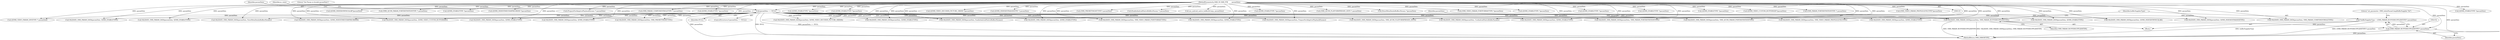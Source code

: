 digraph "0_Android_46e305be6e670a5a0041b0b4861122a0f1aabefa_2@pointer" {
"1002149" [label="(Call,*bufferSupplierType = (OMX_PARAM_BUFFERSUPPLIERTYPE*) paramData)"];
"1002151" [label="(Call,(OMX_PARAM_BUFFERSUPPLIERTYPE*) paramData)"];
"1002145" [label="(Call,VALIDATE_OMX_PARAM_DATA(paramData, OMX_PARAM_BUFFERSUPPLIERTYPE))"];
"1000137" [label="(Call,paramData == NULL)"];
"1000113" [label="(MethodParameterIn,OMX_IN OMX_PTR        paramData)"];
"1002765" [label="(Call,VALIDATE_OMX_PARAM_DATA(paramData, StoreMetaDataInBuffersParams))"];
"1002365" [label="(Call,(QOMX_ENABLETYPE *)paramData)"];
"1002311" [label="(Call,VALIDATE_OMX_PARAM_DATA(paramData, QOMX_ENABLETYPE))"];
"1002151" [label="(Call,(OMX_PARAM_BUFFERSUPPLIERTYPE*) paramData)"];
"1002892" [label="(Call,(QOMX_INDEXDOWNSCALAR*)paramData)"];
"1002386" [label="(Call,VALIDATE_OMX_PARAM_DATA(paramData, QOMX_ENABLETYPE))"];
"1002155" [label="(Literal,\"set_parameter: OMX_IndexParamCompBufferSupplier %d\")"];
"1001563" [label="(Call,(OMX_QCOM_PARAM_PORTDEFINITIONTYPE *) paramData)"];
"1002320" [label="(Call,(QOMX_ENABLETYPE *)paramData)"];
"1002692" [label="(Call,(QOMX_INDEXTIMESTAMPREORDER *)paramData)"];
"1000137" [label="(Call,paramData == NULL)"];
"1002982" [label="(Call,(PrepareForAdaptivePlaybackParams *) paramData)"];
"1002416" [label="(Call,VALIDATE_OMX_PARAM_DATA(paramData, QOMX_ENABLETYPE))"];
"1002356" [label="(Call,VALIDATE_OMX_PARAM_DATA(paramData, QOMX_ENABLETYPE))"];
"1001690" [label="(Call,(OMX_PARAM_COMPONENTROLETYPE *) paramData)"];
"1002350" [label="(Call,(QOMX_ENABLETYPE *)paramData)"];
"1002675" [label="(Call,VALIDATE_OMX_PARAM_DATA(paramData, UseAndroidNativeBufferParams))"];
"1002641" [label="(Call,VALIDATE_OMX_PARAM_DATA(paramData, EnableAndroidNativeBuffersParams))"];
"1002440" [label="(Call,(QOMX_ENABLETYPE *)paramData)"];
"1002425" [label="(Call,(QOMX_ENABLETYPE *)paramData)"];
"1002145" [label="(Call,VALIDATE_OMX_PARAM_DATA(paramData, OMX_PARAM_BUFFERSUPPLIERTYPE))"];
"1001684" [label="(Call,VALIDATE_OMX_PARAM_DATA(paramData, OMX_PARAM_COMPONENTROLETYPE))"];
"1000142" [label="(Literal,\"Get Param in Invalid paramData\")"];
"1001386" [label="(Call,VALIDATE_OMX_PARAM_DATA(paramData, OMX_VIDEO_PARAM_PORTFORMATTYPE))"];
"1002371" [label="(Call,VALIDATE_OMX_PARAM_DATA(paramData, QOMX_ENABLETYPE))"];
"1002450" [label="(Call,(QOMX_VIDEO_PARAM_DIVXTYPE *) paramData)"];
"1002146" [label="(Identifier,paramData)"];
"1002974" [label="(Call,VALIDATE_OMX_PARAM_DATA(paramData, PrepareForAdaptivePlaybackParams))"];
"1002150" [label="(Identifier,bufferSupplierType)"];
"1000138" [label="(Identifier,paramData)"];
"1002296" [label="(Call,VALIDATE_OMX_PARAM_DATA(paramData, QOMX_ENABLETYPE))"];
"1002341" [label="(Call,VALIDATE_OMX_PARAM_DATA(paramData, QOMX_ENABLETYPE))"];
"1002686" [label="(Call,VALIDATE_OMX_PARAM_DATA(paramData, QOMX_INDEXTIMESTAMPREORDER))"];
"1003055" [label="(Call,VALIDATE_OMX_PARAM_DATA(paramData, QOMX_VIDEO_CUSTOM_BUFFERSIZE))"];
"1002221" [label="(Call,(QOMX_VIDEO_DECODER_PICTURE_ORDER *)paramData)"];
"1002600" [label="(Call,(QOMX_INDEXEXTRADATATYPE *) paramData)"];
"1002326" [label="(Call,VALIDATE_OMX_PARAM_DATA(paramData, QOMX_ENABLETYPE))"];
"1002215" [label="(Call,VALIDATE_OMX_PARAM_DATA(paramData, QOMX_VIDEO_DECODER_PICTURE_ORDER))"];
"1002594" [label="(Call,VALIDATE_OMX_PARAM_DATA(paramData, QOMX_INDEXEXTRADATATYPE))"];
"1002111" [label="(Call,(OMX_PRIORITYMGMTTYPE*) paramData)"];
"1002096" [label="(Call,VALIDATE_OMX_PARAM_DATA(paramData, OMX_PRIORITYMGMTTYPE))"];
"1002647" [label="(Call,(EnableAndroidNativeBuffersParams *) paramData)"];
"1002680" [label="(Call,use_android_native_buffer(hComp, paramData))"];
"1000139" [label="(Identifier,NULL)"];
"1002380" [label="(Call,(QOMX_ENABLETYPE *)paramData)"];
"1002431" [label="(Call,VALIDATE_OMX_PARAM_DATA(paramData, QOMX_ENABLETYPE))"];
"1002464" [label="(Call,(OMX_QCOM_PLATFORMPRIVATE_EXTN *) paramData)"];
"1002771" [label="(Call,(StoreMetaDataInBuffersParams *)paramData)"];
"1000148" [label="(Identifier,m_state)"];
"1002736" [label="(Call,VALIDATE_OMX_PARAM_DATA(paramData, OMX_VIDEO_PARAM_PROFILELEVELTYPE))"];
"1000113" [label="(MethodParameterIn,OMX_IN OMX_PTR        paramData)"];
"1002153" [label="(Identifier,paramData)"];
"1001392" [label="(Call,(OMX_VIDEO_PARAM_PORTFORMATTYPE *)paramData)"];
"1002147" [label="(Identifier,OMX_PARAM_BUFFERSUPPLIERTYPE)"];
"1002410" [label="(Call,(QOMX_ENABLETYPE *)paramData)"];
"1002401" [label="(Call,VALIDATE_OMX_PARAM_DATA(paramData, QOMX_ENABLETYPE))"];
"1002456" [label="(Call,VALIDATE_OMX_PARAM_DATA(paramData, OMX_QCOM_PLATFORMPRIVATE_EXTN))"];
"1002395" [label="(Call,(QOMX_ENABLETYPE *)paramData)"];
"1003158" [label="(MethodReturn,OMX_ERRORTYPE)"];
"1000179" [label="(Call,VALIDATE_OMX_PARAM_DATA(paramData, OMX_PARAM_PORTDEFINITIONTYPE))"];
"1002335" [label="(Call,(QOMX_ENABLETYPE *)paramData)"];
"1002305" [label="(Call,(QOMX_ENABLETYPE *)paramData)"];
"1002149" [label="(Call,*bufferSupplierType = (OMX_PARAM_BUFFERSUPPLIERTYPE*) paramData)"];
"1003063" [label="(Call,(QOMX_VIDEO_CUSTOM_BUFFERSIZE*)paramData)"];
"1000185" [label="(Call,(OMX_PARAM_PORTDEFINITIONTYPE *) paramData)"];
"1001557" [label="(Call,VALIDATE_OMX_PARAM_DATA(paramData, OMX_QCOM_PARAM_PORTDEFINITIONTYPE))"];
"1002886" [label="(Call,VALIDATE_OMX_PARAM_DATA(paramData, QOMX_INDEXDOWNSCALAR))"];
"1002742" [label="(Call,(OMX_VIDEO_PARAM_PROFILELEVELTYPE*)paramData)"];
"1002144" [label="(Block,)"];
"1000136" [label="(ControlStructure,if (paramData == NULL))"];
"1002149" -> "1002144"  [label="AST: "];
"1002149" -> "1002151"  [label="CFG: "];
"1002150" -> "1002149"  [label="AST: "];
"1002151" -> "1002149"  [label="AST: "];
"1002155" -> "1002149"  [label="CFG: "];
"1002149" -> "1003158"  [label="DDG: (OMX_PARAM_BUFFERSUPPLIERTYPE*) paramData"];
"1002149" -> "1003158"  [label="DDG: bufferSupplierType"];
"1002151" -> "1002149"  [label="DDG: paramData"];
"1002151" -> "1002153"  [label="CFG: "];
"1002152" -> "1002151"  [label="AST: "];
"1002153" -> "1002151"  [label="AST: "];
"1002151" -> "1003158"  [label="DDG: paramData"];
"1002145" -> "1002151"  [label="DDG: paramData"];
"1000113" -> "1002151"  [label="DDG: paramData"];
"1002145" -> "1002144"  [label="AST: "];
"1002145" -> "1002147"  [label="CFG: "];
"1002146" -> "1002145"  [label="AST: "];
"1002147" -> "1002145"  [label="AST: "];
"1002150" -> "1002145"  [label="CFG: "];
"1002145" -> "1003158"  [label="DDG: VALIDATE_OMX_PARAM_DATA(paramData, OMX_PARAM_BUFFERSUPPLIERTYPE)"];
"1002145" -> "1003158"  [label="DDG: OMX_PARAM_BUFFERSUPPLIERTYPE"];
"1000137" -> "1002145"  [label="DDG: paramData"];
"1000113" -> "1002145"  [label="DDG: paramData"];
"1000137" -> "1000136"  [label="AST: "];
"1000137" -> "1000139"  [label="CFG: "];
"1000138" -> "1000137"  [label="AST: "];
"1000139" -> "1000137"  [label="AST: "];
"1000142" -> "1000137"  [label="CFG: "];
"1000148" -> "1000137"  [label="CFG: "];
"1000137" -> "1003158"  [label="DDG: NULL"];
"1000137" -> "1003158"  [label="DDG: paramData"];
"1000137" -> "1003158"  [label="DDG: paramData == NULL"];
"1000113" -> "1000137"  [label="DDG: paramData"];
"1000137" -> "1000179"  [label="DDG: paramData"];
"1000137" -> "1001386"  [label="DDG: paramData"];
"1000137" -> "1001557"  [label="DDG: paramData"];
"1000137" -> "1001684"  [label="DDG: paramData"];
"1000137" -> "1002096"  [label="DDG: paramData"];
"1000137" -> "1002215"  [label="DDG: paramData"];
"1000137" -> "1002296"  [label="DDG: paramData"];
"1000137" -> "1002311"  [label="DDG: paramData"];
"1000137" -> "1002326"  [label="DDG: paramData"];
"1000137" -> "1002341"  [label="DDG: paramData"];
"1000137" -> "1002356"  [label="DDG: paramData"];
"1000137" -> "1002371"  [label="DDG: paramData"];
"1000137" -> "1002386"  [label="DDG: paramData"];
"1000137" -> "1002401"  [label="DDG: paramData"];
"1000137" -> "1002416"  [label="DDG: paramData"];
"1000137" -> "1002431"  [label="DDG: paramData"];
"1000137" -> "1002450"  [label="DDG: paramData"];
"1000137" -> "1002456"  [label="DDG: paramData"];
"1000137" -> "1002594"  [label="DDG: paramData"];
"1000137" -> "1002641"  [label="DDG: paramData"];
"1000137" -> "1002675"  [label="DDG: paramData"];
"1000137" -> "1002686"  [label="DDG: paramData"];
"1000137" -> "1002736"  [label="DDG: paramData"];
"1000137" -> "1002765"  [label="DDG: paramData"];
"1000137" -> "1002886"  [label="DDG: paramData"];
"1000137" -> "1002974"  [label="DDG: paramData"];
"1000137" -> "1003055"  [label="DDG: paramData"];
"1000113" -> "1000110"  [label="AST: "];
"1000113" -> "1003158"  [label="DDG: paramData"];
"1000113" -> "1000179"  [label="DDG: paramData"];
"1000113" -> "1000185"  [label="DDG: paramData"];
"1000113" -> "1001386"  [label="DDG: paramData"];
"1000113" -> "1001392"  [label="DDG: paramData"];
"1000113" -> "1001557"  [label="DDG: paramData"];
"1000113" -> "1001563"  [label="DDG: paramData"];
"1000113" -> "1001684"  [label="DDG: paramData"];
"1000113" -> "1001690"  [label="DDG: paramData"];
"1000113" -> "1002096"  [label="DDG: paramData"];
"1000113" -> "1002111"  [label="DDG: paramData"];
"1000113" -> "1002215"  [label="DDG: paramData"];
"1000113" -> "1002221"  [label="DDG: paramData"];
"1000113" -> "1002296"  [label="DDG: paramData"];
"1000113" -> "1002305"  [label="DDG: paramData"];
"1000113" -> "1002311"  [label="DDG: paramData"];
"1000113" -> "1002320"  [label="DDG: paramData"];
"1000113" -> "1002326"  [label="DDG: paramData"];
"1000113" -> "1002335"  [label="DDG: paramData"];
"1000113" -> "1002341"  [label="DDG: paramData"];
"1000113" -> "1002350"  [label="DDG: paramData"];
"1000113" -> "1002356"  [label="DDG: paramData"];
"1000113" -> "1002365"  [label="DDG: paramData"];
"1000113" -> "1002371"  [label="DDG: paramData"];
"1000113" -> "1002380"  [label="DDG: paramData"];
"1000113" -> "1002386"  [label="DDG: paramData"];
"1000113" -> "1002395"  [label="DDG: paramData"];
"1000113" -> "1002401"  [label="DDG: paramData"];
"1000113" -> "1002410"  [label="DDG: paramData"];
"1000113" -> "1002416"  [label="DDG: paramData"];
"1000113" -> "1002425"  [label="DDG: paramData"];
"1000113" -> "1002431"  [label="DDG: paramData"];
"1000113" -> "1002440"  [label="DDG: paramData"];
"1000113" -> "1002450"  [label="DDG: paramData"];
"1000113" -> "1002456"  [label="DDG: paramData"];
"1000113" -> "1002464"  [label="DDG: paramData"];
"1000113" -> "1002594"  [label="DDG: paramData"];
"1000113" -> "1002600"  [label="DDG: paramData"];
"1000113" -> "1002641"  [label="DDG: paramData"];
"1000113" -> "1002647"  [label="DDG: paramData"];
"1000113" -> "1002675"  [label="DDG: paramData"];
"1000113" -> "1002680"  [label="DDG: paramData"];
"1000113" -> "1002686"  [label="DDG: paramData"];
"1000113" -> "1002692"  [label="DDG: paramData"];
"1000113" -> "1002736"  [label="DDG: paramData"];
"1000113" -> "1002742"  [label="DDG: paramData"];
"1000113" -> "1002765"  [label="DDG: paramData"];
"1000113" -> "1002771"  [label="DDG: paramData"];
"1000113" -> "1002886"  [label="DDG: paramData"];
"1000113" -> "1002892"  [label="DDG: paramData"];
"1000113" -> "1002974"  [label="DDG: paramData"];
"1000113" -> "1002982"  [label="DDG: paramData"];
"1000113" -> "1003055"  [label="DDG: paramData"];
"1000113" -> "1003063"  [label="DDG: paramData"];
}
